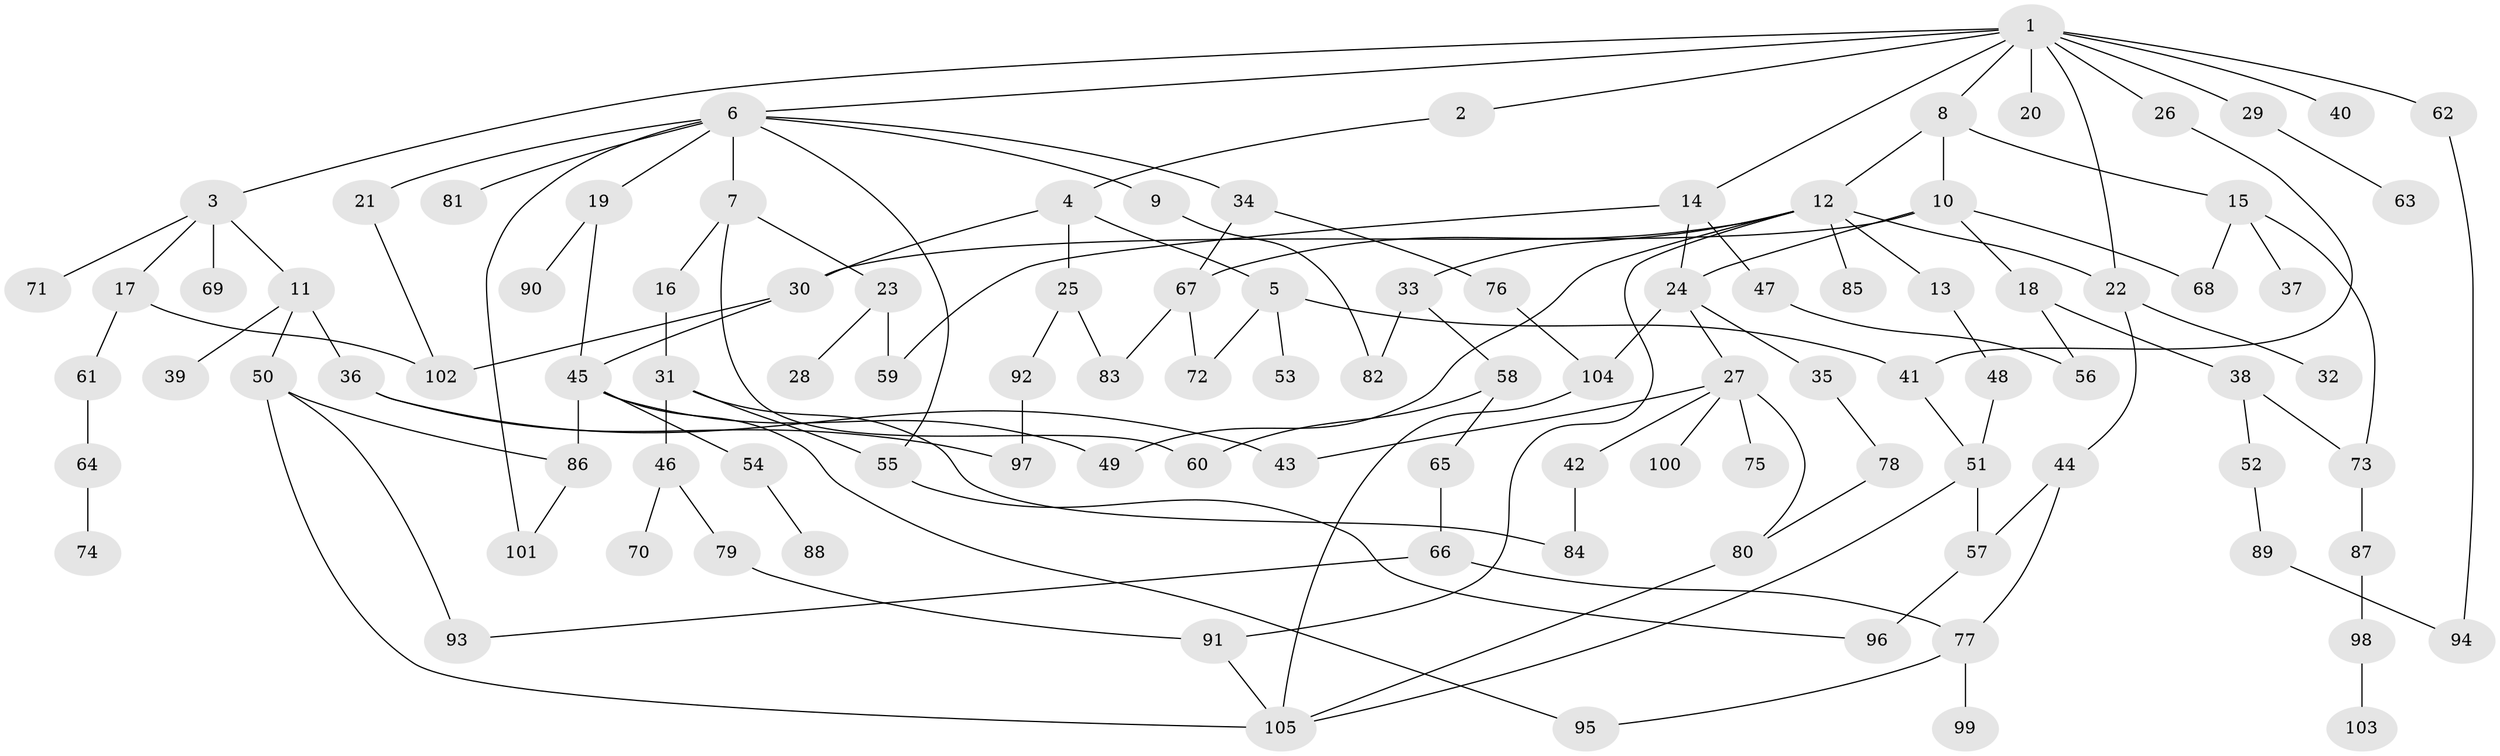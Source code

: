 // Generated by graph-tools (version 1.1) at 2025/49/03/09/25 03:49:27]
// undirected, 105 vertices, 141 edges
graph export_dot {
graph [start="1"]
  node [color=gray90,style=filled];
  1;
  2;
  3;
  4;
  5;
  6;
  7;
  8;
  9;
  10;
  11;
  12;
  13;
  14;
  15;
  16;
  17;
  18;
  19;
  20;
  21;
  22;
  23;
  24;
  25;
  26;
  27;
  28;
  29;
  30;
  31;
  32;
  33;
  34;
  35;
  36;
  37;
  38;
  39;
  40;
  41;
  42;
  43;
  44;
  45;
  46;
  47;
  48;
  49;
  50;
  51;
  52;
  53;
  54;
  55;
  56;
  57;
  58;
  59;
  60;
  61;
  62;
  63;
  64;
  65;
  66;
  67;
  68;
  69;
  70;
  71;
  72;
  73;
  74;
  75;
  76;
  77;
  78;
  79;
  80;
  81;
  82;
  83;
  84;
  85;
  86;
  87;
  88;
  89;
  90;
  91;
  92;
  93;
  94;
  95;
  96;
  97;
  98;
  99;
  100;
  101;
  102;
  103;
  104;
  105;
  1 -- 2;
  1 -- 3;
  1 -- 6;
  1 -- 8;
  1 -- 14;
  1 -- 20;
  1 -- 22;
  1 -- 26;
  1 -- 29;
  1 -- 40;
  1 -- 62;
  2 -- 4;
  3 -- 11;
  3 -- 17;
  3 -- 69;
  3 -- 71;
  4 -- 5;
  4 -- 25;
  4 -- 30;
  5 -- 41;
  5 -- 53;
  5 -- 72;
  6 -- 7;
  6 -- 9;
  6 -- 19;
  6 -- 21;
  6 -- 34;
  6 -- 81;
  6 -- 101;
  6 -- 55;
  7 -- 16;
  7 -- 23;
  7 -- 60;
  8 -- 10;
  8 -- 12;
  8 -- 15;
  9 -- 82;
  10 -- 18;
  10 -- 68;
  10 -- 24;
  10 -- 30;
  11 -- 36;
  11 -- 39;
  11 -- 50;
  12 -- 13;
  12 -- 33;
  12 -- 49;
  12 -- 85;
  12 -- 91;
  12 -- 22;
  12 -- 67;
  13 -- 48;
  14 -- 24;
  14 -- 47;
  14 -- 59;
  15 -- 37;
  15 -- 73;
  15 -- 68;
  16 -- 31;
  17 -- 61;
  17 -- 102;
  18 -- 38;
  18 -- 56;
  19 -- 45;
  19 -- 90;
  21 -- 102;
  22 -- 32;
  22 -- 44;
  23 -- 28;
  23 -- 59;
  24 -- 27;
  24 -- 35;
  24 -- 104;
  25 -- 92;
  25 -- 83;
  26 -- 41;
  27 -- 42;
  27 -- 43;
  27 -- 75;
  27 -- 100;
  27 -- 80;
  29 -- 63;
  30 -- 102;
  30 -- 45;
  31 -- 46;
  31 -- 55;
  31 -- 84;
  33 -- 58;
  33 -- 82;
  34 -- 67;
  34 -- 76;
  35 -- 78;
  36 -- 43;
  36 -- 97;
  38 -- 52;
  38 -- 73;
  41 -- 51;
  42 -- 84;
  44 -- 77;
  44 -- 57;
  45 -- 54;
  45 -- 95;
  45 -- 86;
  45 -- 49;
  46 -- 70;
  46 -- 79;
  47 -- 56;
  48 -- 51;
  50 -- 86;
  50 -- 93;
  50 -- 105;
  51 -- 57;
  51 -- 105;
  52 -- 89;
  54 -- 88;
  55 -- 96;
  57 -- 96;
  58 -- 65;
  58 -- 60;
  61 -- 64;
  62 -- 94;
  64 -- 74;
  65 -- 66;
  66 -- 77;
  66 -- 93;
  67 -- 72;
  67 -- 83;
  73 -- 87;
  76 -- 104;
  77 -- 99;
  77 -- 95;
  78 -- 80;
  79 -- 91;
  80 -- 105;
  86 -- 101;
  87 -- 98;
  89 -- 94;
  91 -- 105;
  92 -- 97;
  98 -- 103;
  104 -- 105;
}
